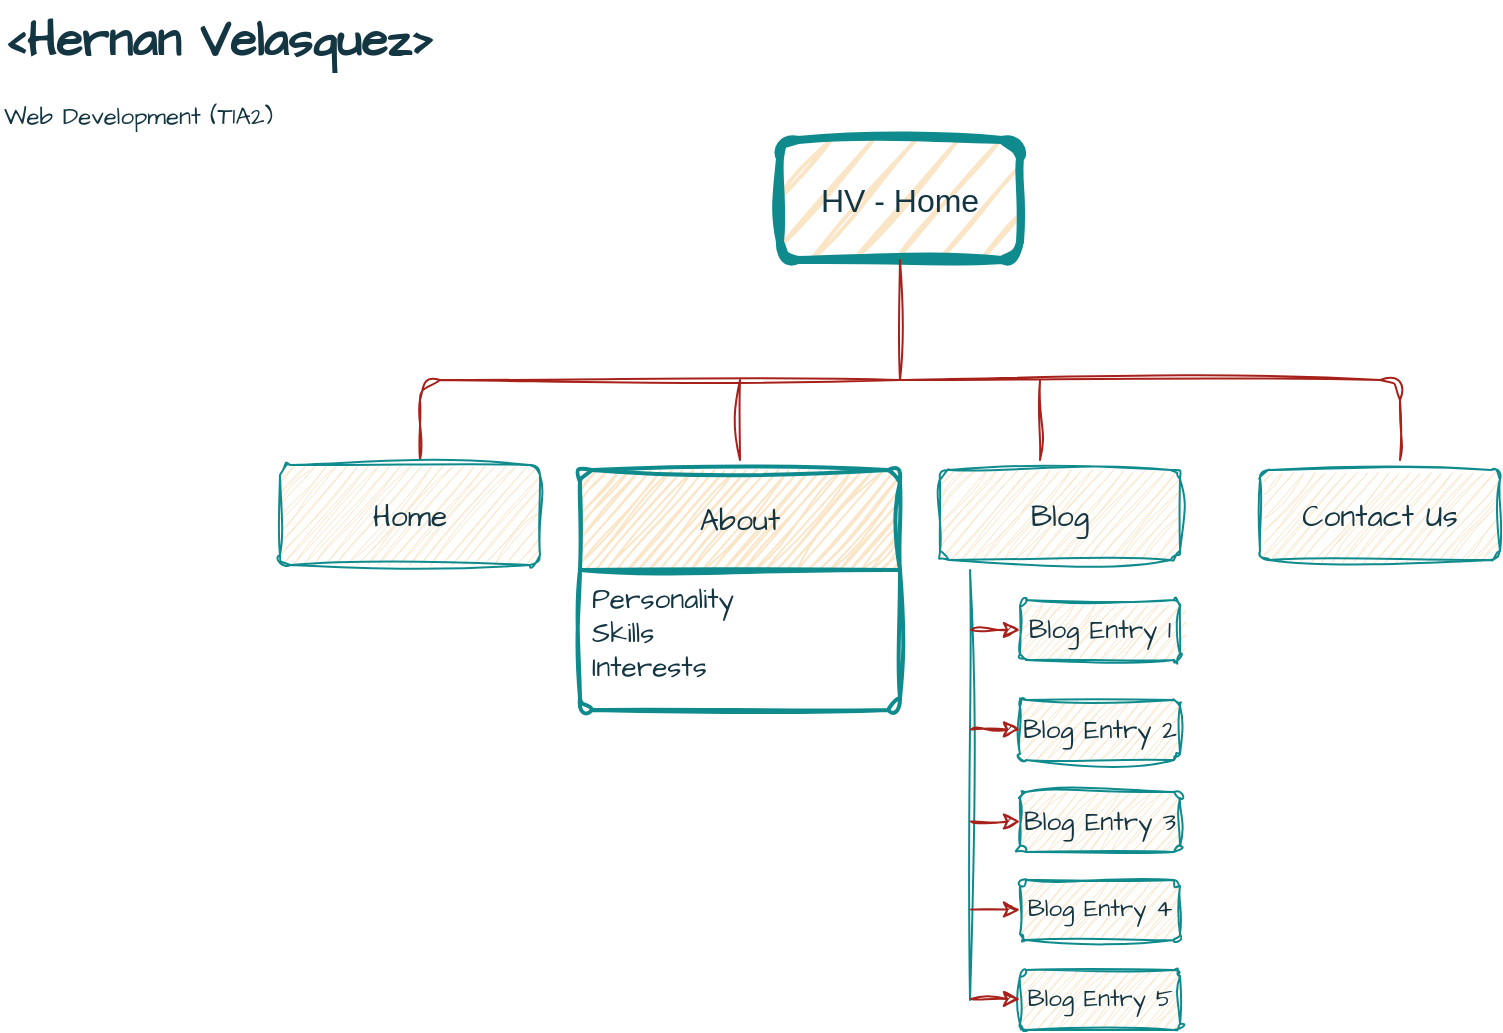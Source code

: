 <mxfile version="24.4.13" type="device">
  <diagram name="Page-1" id="8eXEsOaxJqnueghRM1Yn">
    <mxGraphModel dx="1049" dy="659" grid="1" gridSize="10" guides="1" tooltips="1" connect="1" arrows="1" fold="1" page="1" pageScale="1" pageWidth="850" pageHeight="1100" background="#ffffff" math="0" shadow="0">
      <root>
        <mxCell id="0" />
        <mxCell id="1" parent="0" />
        <mxCell id="rd8gchI_zRjW1YwkivaT-2" value="&lt;font style=&quot;font-size: 16px;&quot;&gt;HV - Home&lt;/font&gt;" style="rounded=1;whiteSpace=wrap;html=1;strokeWidth=4;sketch=1;curveFitting=1;jiggle=2;labelBackgroundColor=none;fillColor=#FAE5C7;strokeColor=#0F8B8D;fontColor=#143642;" parent="1" vertex="1">
          <mxGeometry x="420" y="250" width="120" height="60" as="geometry" />
        </mxCell>
        <mxCell id="rd8gchI_zRjW1YwkivaT-27" value="" style="endArrow=none;html=1;rounded=1;exitX=0.5;exitY=0;exitDx=0;exitDy=0;sketch=1;curveFitting=1;jiggle=2;labelBackgroundColor=none;strokeColor=#A8201A;fontColor=default;" parent="1" edge="1">
          <mxGeometry width="50" height="50" relative="1" as="geometry">
            <mxPoint x="240" y="410" as="sourcePoint" />
            <mxPoint x="480" y="370" as="targetPoint" />
            <Array as="points">
              <mxPoint x="240" y="370" />
            </Array>
          </mxGeometry>
        </mxCell>
        <mxCell id="rd8gchI_zRjW1YwkivaT-28" value="" style="endArrow=none;html=1;rounded=1;sketch=1;curveFitting=1;jiggle=2;labelBackgroundColor=none;strokeColor=#A8201A;fontColor=default;" parent="1" edge="1">
          <mxGeometry width="50" height="50" relative="1" as="geometry">
            <mxPoint x="730" y="410" as="sourcePoint" />
            <mxPoint x="480" y="370" as="targetPoint" />
            <Array as="points">
              <mxPoint x="730" y="370" />
            </Array>
          </mxGeometry>
        </mxCell>
        <mxCell id="rd8gchI_zRjW1YwkivaT-29" value="" style="endArrow=none;html=1;rounded=1;entryX=0.5;entryY=0;entryDx=0;entryDy=0;sketch=1;curveFitting=1;jiggle=2;labelBackgroundColor=none;strokeColor=#A8201A;fontColor=default;" parent="1" edge="1">
          <mxGeometry width="50" height="50" relative="1" as="geometry">
            <mxPoint x="400" y="370" as="sourcePoint" />
            <mxPoint x="400" y="410" as="targetPoint" />
          </mxGeometry>
        </mxCell>
        <mxCell id="rd8gchI_zRjW1YwkivaT-30" value="" style="endArrow=none;html=1;rounded=1;exitX=0.5;exitY=0;exitDx=0;exitDy=0;sketch=1;curveFitting=1;jiggle=2;labelBackgroundColor=none;strokeColor=#A8201A;fontColor=default;" parent="1" edge="1">
          <mxGeometry width="50" height="50" relative="1" as="geometry">
            <mxPoint x="550" y="410" as="sourcePoint" />
            <mxPoint x="550" y="370" as="targetPoint" />
          </mxGeometry>
        </mxCell>
        <mxCell id="rd8gchI_zRjW1YwkivaT-31" value="" style="endArrow=none;html=1;rounded=1;entryX=0.5;entryY=1;entryDx=0;entryDy=0;sketch=1;curveFitting=1;jiggle=2;labelBackgroundColor=none;strokeColor=#A8201A;fontColor=default;" parent="1" target="rd8gchI_zRjW1YwkivaT-2" edge="1">
          <mxGeometry width="50" height="50" relative="1" as="geometry">
            <mxPoint x="480" y="370" as="sourcePoint" />
            <mxPoint x="450" y="320" as="targetPoint" />
          </mxGeometry>
        </mxCell>
        <mxCell id="rd8gchI_zRjW1YwkivaT-39" value="&lt;span style=&quot;font-size: 15px;&quot;&gt;About&lt;/span&gt;" style="swimlane;childLayout=stackLayout;horizontal=1;startSize=50;horizontalStack=0;rounded=1;fontSize=14;fontStyle=0;strokeWidth=2;resizeParent=0;resizeLast=1;shadow=0;dashed=0;align=center;arcSize=4;whiteSpace=wrap;html=1;sketch=1;hachureGap=4;jiggle=2;curveFitting=1;strokeColor=#0F8B8D;fontFamily=Architects Daughter;fontSource=https%3A%2F%2Ffonts.googleapis.com%2Fcss%3Ffamily%3DArchitects%2BDaughter;fontColor=#143642;fillColor=#FAE5C7;labelBackgroundColor=none;" parent="1" vertex="1">
          <mxGeometry x="320" y="415" width="160" height="120" as="geometry">
            <mxRectangle x="490" y="415" width="120" height="50" as="alternateBounds" />
          </mxGeometry>
        </mxCell>
        <mxCell id="rd8gchI_zRjW1YwkivaT-40" value="&lt;font style=&quot;font-size: 14px;&quot;&gt;Personality&lt;/font&gt;&lt;div style=&quot;font-size: 14px;&quot;&gt;&lt;font style=&quot;font-size: 14px;&quot;&gt;Skills&lt;br&gt;Interests&lt;/font&gt;&lt;/div&gt;" style="align=left;strokeColor=none;fillColor=none;spacingLeft=4;fontSize=12;verticalAlign=top;resizable=0;rotatable=0;part=1;html=1;sketch=1;hachureGap=4;jiggle=2;curveFitting=1;fontFamily=Architects Daughter;fontSource=https%3A%2F%2Ffonts.googleapis.com%2Fcss%3Ffamily%3DArchitects%2BDaughter;fontColor=#143642;labelBackgroundColor=none;" parent="rd8gchI_zRjW1YwkivaT-39" vertex="1">
          <mxGeometry y="50" width="160" height="70" as="geometry" />
        </mxCell>
        <mxCell id="rd8gchI_zRjW1YwkivaT-41" value="&lt;font style=&quot;font-size: 15px;&quot;&gt;Contact Us&lt;/font&gt;" style="rounded=1;arcSize=10;whiteSpace=wrap;html=1;align=center;sketch=1;hachureGap=4;jiggle=2;curveFitting=1;strokeColor=#0F8B8D;fontFamily=Architects Daughter;fontSource=https%3A%2F%2Ffonts.googleapis.com%2Fcss%3Ffamily%3DArchitects%2BDaughter;fontColor=#143642;fillColor=#FAE5C7;labelBackgroundColor=none;" parent="1" vertex="1">
          <mxGeometry x="660" y="415" width="120" height="45" as="geometry" />
        </mxCell>
        <mxCell id="rd8gchI_zRjW1YwkivaT-45" value="&lt;h1 style=&quot;margin-top: 0px;&quot;&gt;&amp;lt;Hernan Velasquez&amp;gt;&lt;/h1&gt;&lt;div&gt;Web Development (T1A2)&lt;/div&gt;" style="text;html=1;whiteSpace=wrap;overflow=hidden;rounded=0;fontFamily=Architects Daughter;fontSource=https%3A%2F%2Ffonts.googleapis.com%2Fcss%3Ffamily%3DArchitects%2BDaughter;fontColor=#143642;labelBackgroundColor=none;" parent="1" vertex="1">
          <mxGeometry x="30" y="180" width="240" height="80" as="geometry" />
        </mxCell>
        <mxCell id="ARyJvicGROZKpsDTt1A1-1" value="&lt;span style=&quot;font-size: 15px;&quot;&gt;Blog&lt;/span&gt;" style="rounded=1;arcSize=10;whiteSpace=wrap;html=1;align=center;sketch=1;hachureGap=4;jiggle=2;curveFitting=1;strokeColor=#0F8B8D;fontFamily=Architects Daughter;fontSource=https%3A%2F%2Ffonts.googleapis.com%2Fcss%3Ffamily%3DArchitects%2BDaughter;fontColor=#143642;fillColor=#FAE5C7;labelBackgroundColor=none;" parent="1" vertex="1">
          <mxGeometry x="500" y="415" width="120" height="45" as="geometry" />
        </mxCell>
        <mxCell id="ARyJvicGROZKpsDTt1A1-20" value="&lt;font style=&quot;font-size: 13px;&quot;&gt;Blog Entry 1&lt;/font&gt;" style="rounded=1;arcSize=10;whiteSpace=wrap;html=1;align=center;sketch=1;hachureGap=4;jiggle=2;curveFitting=1;strokeColor=#0F8B8D;fontFamily=Architects Daughter;fontSource=https%3A%2F%2Ffonts.googleapis.com%2Fcss%3Ffamily%3DArchitects%2BDaughter;fontColor=#143642;fillColor=#FAE5C7;labelBackgroundColor=none;" parent="1" vertex="1">
          <mxGeometry x="540" y="480" width="80" height="30" as="geometry" />
        </mxCell>
        <mxCell id="ARyJvicGROZKpsDTt1A1-23" value="&lt;font style=&quot;font-size: 13px;&quot;&gt;Blog Entry 2&lt;/font&gt;" style="rounded=1;arcSize=10;whiteSpace=wrap;html=1;align=center;sketch=1;hachureGap=4;jiggle=2;curveFitting=1;strokeColor=#0F8B8D;fontFamily=Architects Daughter;fontSource=https%3A%2F%2Ffonts.googleapis.com%2Fcss%3Ffamily%3DArchitects%2BDaughter;fontColor=#143642;fillColor=#FAE5C7;labelBackgroundColor=none;" parent="1" vertex="1">
          <mxGeometry x="540" y="530" width="80" height="30" as="geometry" />
        </mxCell>
        <mxCell id="ARyJvicGROZKpsDTt1A1-26" value="&lt;font style=&quot;font-size: 13px;&quot;&gt;Blog Entry 3&lt;/font&gt;" style="rounded=1;arcSize=10;whiteSpace=wrap;html=1;align=center;sketch=1;hachureGap=4;jiggle=2;curveFitting=1;strokeColor=#0F8B8D;fontFamily=Architects Daughter;fontSource=https%3A%2F%2Ffonts.googleapis.com%2Fcss%3Ffamily%3DArchitects%2BDaughter;fontColor=#143642;fillColor=#FAE5C7;labelBackgroundColor=none;" parent="1" vertex="1">
          <mxGeometry x="540" y="576" width="80" height="30" as="geometry" />
        </mxCell>
        <mxCell id="ARyJvicGROZKpsDTt1A1-27" value="&lt;font style=&quot;font-size: 12px;&quot;&gt;Blog Entry 4&lt;/font&gt;" style="rounded=1;arcSize=10;whiteSpace=wrap;html=1;align=center;sketch=1;hachureGap=4;jiggle=2;curveFitting=1;strokeColor=#0F8B8D;fontFamily=Architects Daughter;fontSource=https%3A%2F%2Ffonts.googleapis.com%2Fcss%3Ffamily%3DArchitects%2BDaughter;fontColor=#143642;fillColor=#FAE5C7;labelBackgroundColor=none;" parent="1" vertex="1">
          <mxGeometry x="540" y="620" width="80" height="30" as="geometry" />
        </mxCell>
        <mxCell id="ARyJvicGROZKpsDTt1A1-28" value="&lt;font style=&quot;font-size: 12px;&quot;&gt;Blog Entry 5&lt;/font&gt;" style="rounded=1;arcSize=10;whiteSpace=wrap;html=1;align=center;sketch=1;hachureGap=4;jiggle=2;curveFitting=1;strokeColor=#0F8B8D;fontFamily=Architects Daughter;fontSource=https%3A%2F%2Ffonts.googleapis.com%2Fcss%3Ffamily%3DArchitects%2BDaughter;fontColor=#143642;fillColor=#FAE5C7;labelBackgroundColor=none;" parent="1" vertex="1">
          <mxGeometry x="540" y="665" width="80" height="30" as="geometry" />
        </mxCell>
        <mxCell id="ARyJvicGROZKpsDTt1A1-29" value="" style="shape=line;html=1;strokeWidth=1;strokeColor=#0F8B8D;sketch=1;hachureGap=4;jiggle=2;curveFitting=1;fontFamily=Architects Daughter;fontSource=https%3A%2F%2Ffonts.googleapis.com%2Fcss%3Ffamily%3DArchitects%2BDaughter;direction=south;labelBackgroundColor=none;fillColor=#FAE5C7;fontColor=#143642;" parent="1" vertex="1">
          <mxGeometry x="510" y="465" width="10" height="215" as="geometry" />
        </mxCell>
        <mxCell id="ARyJvicGROZKpsDTt1A1-32" value="" style="endArrow=classic;html=1;rounded=0;sketch=1;hachureGap=4;jiggle=2;curveFitting=1;fontFamily=Architects Daughter;fontSource=https%3A%2F%2Ffonts.googleapis.com%2Fcss%3Ffamily%3DArchitects%2BDaughter;exitX=0.13;exitY=0.45;exitDx=0;exitDy=0;exitPerimeter=0;entryX=0;entryY=0.5;entryDx=0;entryDy=0;labelBackgroundColor=none;strokeColor=#A8201A;fontColor=default;" parent="1" target="ARyJvicGROZKpsDTt1A1-20" edge="1">
          <mxGeometry width="50" height="50" relative="1" as="geometry">
            <mxPoint x="515.5" y="494.95" as="sourcePoint" />
            <mxPoint x="540" y="496.75" as="targetPoint" />
          </mxGeometry>
        </mxCell>
        <mxCell id="ARyJvicGROZKpsDTt1A1-36" value="" style="endArrow=classic;html=1;rounded=0;sketch=1;hachureGap=4;jiggle=2;curveFitting=1;fontFamily=Architects Daughter;fontSource=https%3A%2F%2Ffonts.googleapis.com%2Fcss%3Ffamily%3DArchitects%2BDaughter;exitX=0.13;exitY=0.45;exitDx=0;exitDy=0;exitPerimeter=0;entryX=0;entryY=0.5;entryDx=0;entryDy=0;labelBackgroundColor=none;strokeColor=#A8201A;fontColor=default;" parent="1" edge="1">
          <mxGeometry width="50" height="50" relative="1" as="geometry">
            <mxPoint x="515.5" y="544.75" as="sourcePoint" />
            <mxPoint x="540" y="544.8" as="targetPoint" />
          </mxGeometry>
        </mxCell>
        <mxCell id="ARyJvicGROZKpsDTt1A1-37" value="" style="endArrow=classic;html=1;rounded=0;sketch=1;hachureGap=4;jiggle=2;curveFitting=1;fontFamily=Architects Daughter;fontSource=https%3A%2F%2Ffonts.googleapis.com%2Fcss%3Ffamily%3DArchitects%2BDaughter;exitX=0.13;exitY=0.45;exitDx=0;exitDy=0;exitPerimeter=0;entryX=0;entryY=0.5;entryDx=0;entryDy=0;labelBackgroundColor=none;strokeColor=#A8201A;fontColor=default;" parent="1" edge="1">
          <mxGeometry width="50" height="50" relative="1" as="geometry">
            <mxPoint x="515.5" y="590.75" as="sourcePoint" />
            <mxPoint x="540" y="590.8" as="targetPoint" />
          </mxGeometry>
        </mxCell>
        <mxCell id="ARyJvicGROZKpsDTt1A1-38" value="" style="endArrow=classic;html=1;rounded=0;sketch=1;hachureGap=4;jiggle=2;curveFitting=1;fontFamily=Architects Daughter;fontSource=https%3A%2F%2Ffonts.googleapis.com%2Fcss%3Ffamily%3DArchitects%2BDaughter;exitX=0.13;exitY=0.45;exitDx=0;exitDy=0;exitPerimeter=0;entryX=0;entryY=0.5;entryDx=0;entryDy=0;labelBackgroundColor=none;strokeColor=#A8201A;fontColor=default;" parent="1" edge="1">
          <mxGeometry width="50" height="50" relative="1" as="geometry">
            <mxPoint x="515.5" y="634.75" as="sourcePoint" />
            <mxPoint x="540" y="634.8" as="targetPoint" />
          </mxGeometry>
        </mxCell>
        <mxCell id="ARyJvicGROZKpsDTt1A1-39" value="" style="endArrow=classic;html=1;rounded=0;sketch=1;hachureGap=4;jiggle=2;curveFitting=1;fontFamily=Architects Daughter;fontSource=https%3A%2F%2Ffonts.googleapis.com%2Fcss%3Ffamily%3DArchitects%2BDaughter;exitX=0.13;exitY=0.45;exitDx=0;exitDy=0;exitPerimeter=0;entryX=0;entryY=0.5;entryDx=0;entryDy=0;labelBackgroundColor=none;strokeColor=#A8201A;fontColor=default;" parent="1" edge="1">
          <mxGeometry width="50" height="50" relative="1" as="geometry">
            <mxPoint x="515.5" y="679.5" as="sourcePoint" />
            <mxPoint x="540" y="679.55" as="targetPoint" />
          </mxGeometry>
        </mxCell>
        <mxCell id="K0Z5gnxc8DVs_SqzzgwI-1" value="&lt;font style=&quot;font-size: 15px;&quot;&gt;Home&lt;/font&gt;" style="rounded=1;arcSize=10;whiteSpace=wrap;html=1;align=center;sketch=1;hachureGap=4;jiggle=2;curveFitting=1;strokeColor=#0F8B8D;fontFamily=Architects Daughter;fontSource=https%3A%2F%2Ffonts.googleapis.com%2Fcss%3Ffamily%3DArchitects%2BDaughter;fontColor=#143642;fillColor=#FAE5C7;labelBackgroundColor=none;" parent="1" vertex="1">
          <mxGeometry x="170" y="412.5" width="130" height="50" as="geometry" />
        </mxCell>
      </root>
    </mxGraphModel>
  </diagram>
</mxfile>
